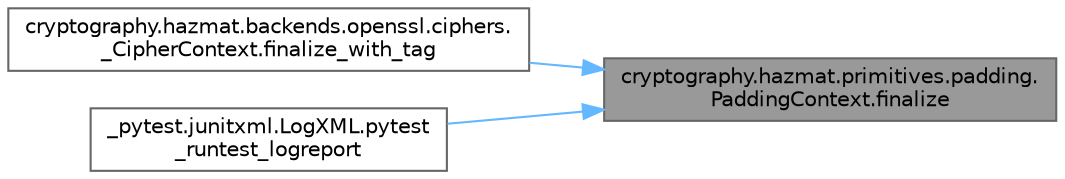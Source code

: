 digraph "cryptography.hazmat.primitives.padding.PaddingContext.finalize"
{
 // LATEX_PDF_SIZE
  bgcolor="transparent";
  edge [fontname=Helvetica,fontsize=10,labelfontname=Helvetica,labelfontsize=10];
  node [fontname=Helvetica,fontsize=10,shape=box,height=0.2,width=0.4];
  rankdir="RL";
  Node1 [id="Node000001",label="cryptography.hazmat.primitives.padding.\lPaddingContext.finalize",height=0.2,width=0.4,color="gray40", fillcolor="grey60", style="filled", fontcolor="black",tooltip=" "];
  Node1 -> Node2 [id="edge1_Node000001_Node000002",dir="back",color="steelblue1",style="solid",tooltip=" "];
  Node2 [id="Node000002",label="cryptography.hazmat.backends.openssl.ciphers.\l_CipherContext.finalize_with_tag",height=0.2,width=0.4,color="grey40", fillcolor="white", style="filled",URL="$classcryptography_1_1hazmat_1_1backends_1_1openssl_1_1ciphers_1_1___cipher_context.html#aae08819b6b72f78215e57f1365a034af",tooltip=" "];
  Node1 -> Node3 [id="edge2_Node000001_Node000003",dir="back",color="steelblue1",style="solid",tooltip=" "];
  Node3 [id="Node000003",label="_pytest.junitxml.LogXML.pytest\l_runtest_logreport",height=0.2,width=0.4,color="grey40", fillcolor="white", style="filled",URL="$class__pytest_1_1junitxml_1_1_log_x_m_l.html#aff5cb9810fd4071387c7b1b8ce408b5f",tooltip=" "];
}
